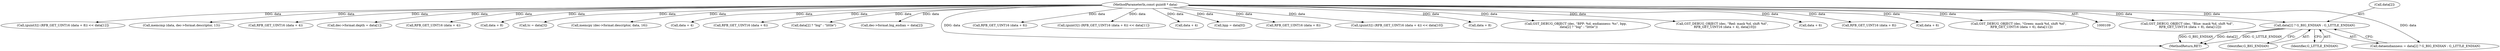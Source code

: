 digraph "0_gstreamer_4cb1bcf1422bbcd79c0f683edb7ee85e3f7a31fe_0@array" {
"1000204" [label="(Call,data[2] ? G_BIG_ENDIAN : G_LITTLE_ENDIAN)"];
"1000112" [label="(MethodParameterIn,const guint8 * data)"];
"1000326" [label="(Call,GST_DEBUG_OBJECT (dec, \"Blue: mask %d, shift %d\",\n      RFB_GET_UINT16 (data + 8), data[12]))"];
"1000296" [label="(Call,(guint32) (RFB_GET_UINT16 (data + 8)) << data[12])"];
"1000141" [label="(Call,memcmp (data, dec->format.descriptor, 13))"];
"1000275" [label="(Call,RFB_GET_UINT16 (data + 4))"];
"1000208" [label="(Identifier,G_BIG_ENDIAN)"];
"1000205" [label="(Call,data[2])"];
"1000184" [label="(Call,dec->format.depth = data[1])"];
"1000309" [label="(Call,RFB_GET_UINT16 (data + 4))"];
"1000300" [label="(Call,data + 8)"];
"1000210" [label="(Call,tc = data[3])"];
"1000153" [label="(Call,memcpy (dec->format.descriptor, data, 16))"];
"1000276" [label="(Call,data + 4)"];
"1000319" [label="(Call,RFB_GET_UINT16 (data + 6))"];
"1000112" [label="(MethodParameterIn,const guint8 * data)"];
"1000204" [label="(Call,data[2] ? G_BIG_ENDIAN : G_LITTLE_ENDIAN)"];
"1000340" [label="(Call,data[2] ? \"big\" : \"little\")"];
"1000519" [label="(MethodReturn,RET)"];
"1000193" [label="(Call,dec->format.big_endian = data[2])"];
"1000287" [label="(Call,RFB_GET_UINT16 (data + 6))"];
"1000284" [label="(Call,(guint32) (RFB_GET_UINT16 (data + 6)) << data[11])"];
"1000310" [label="(Call,data + 4)"];
"1000209" [label="(Identifier,G_LITTLE_ENDIAN)"];
"1000179" [label="(Call,bpp = data[0])"];
"1000299" [label="(Call,RFB_GET_UINT16 (data + 8))"];
"1000272" [label="(Call,(guint32) (RFB_GET_UINT16 (data + 4)) << data[10])"];
"1000330" [label="(Call,data + 8)"];
"1000336" [label="(Call,GST_DEBUG_OBJECT (dec, \"BPP: %d. endianness: %s\", bpp,\n      data[2] ? \"big\" : \"little\"))"];
"1000306" [label="(Call,GST_DEBUG_OBJECT (dec, \"Red: mask %d, shift %d\",\n      RFB_GET_UINT16 (data + 4), data[10]))"];
"1000288" [label="(Call,data + 6)"];
"1000202" [label="(Call,dataendianness = data[2] ? G_BIG_ENDIAN : G_LITTLE_ENDIAN)"];
"1000329" [label="(Call,RFB_GET_UINT16 (data + 8))"];
"1000320" [label="(Call,data + 6)"];
"1000316" [label="(Call,GST_DEBUG_OBJECT (dec, \"Green: mask %d, shift %d\",\n      RFB_GET_UINT16 (data + 6), data[11]))"];
"1000204" -> "1000202"  [label="AST: "];
"1000204" -> "1000208"  [label="CFG: "];
"1000204" -> "1000209"  [label="CFG: "];
"1000205" -> "1000204"  [label="AST: "];
"1000208" -> "1000204"  [label="AST: "];
"1000209" -> "1000204"  [label="AST: "];
"1000202" -> "1000204"  [label="CFG: "];
"1000204" -> "1000519"  [label="DDG: G_LITTLE_ENDIAN"];
"1000204" -> "1000519"  [label="DDG: G_BIG_ENDIAN"];
"1000204" -> "1000519"  [label="DDG: data[2]"];
"1000112" -> "1000204"  [label="DDG: data"];
"1000112" -> "1000109"  [label="AST: "];
"1000112" -> "1000519"  [label="DDG: data"];
"1000112" -> "1000141"  [label="DDG: data"];
"1000112" -> "1000153"  [label="DDG: data"];
"1000112" -> "1000179"  [label="DDG: data"];
"1000112" -> "1000184"  [label="DDG: data"];
"1000112" -> "1000193"  [label="DDG: data"];
"1000112" -> "1000202"  [label="DDG: data"];
"1000112" -> "1000210"  [label="DDG: data"];
"1000112" -> "1000275"  [label="DDG: data"];
"1000112" -> "1000276"  [label="DDG: data"];
"1000112" -> "1000272"  [label="DDG: data"];
"1000112" -> "1000287"  [label="DDG: data"];
"1000112" -> "1000288"  [label="DDG: data"];
"1000112" -> "1000284"  [label="DDG: data"];
"1000112" -> "1000299"  [label="DDG: data"];
"1000112" -> "1000300"  [label="DDG: data"];
"1000112" -> "1000296"  [label="DDG: data"];
"1000112" -> "1000309"  [label="DDG: data"];
"1000112" -> "1000310"  [label="DDG: data"];
"1000112" -> "1000306"  [label="DDG: data"];
"1000112" -> "1000319"  [label="DDG: data"];
"1000112" -> "1000320"  [label="DDG: data"];
"1000112" -> "1000316"  [label="DDG: data"];
"1000112" -> "1000329"  [label="DDG: data"];
"1000112" -> "1000330"  [label="DDG: data"];
"1000112" -> "1000326"  [label="DDG: data"];
"1000112" -> "1000336"  [label="DDG: data"];
"1000112" -> "1000340"  [label="DDG: data"];
}

